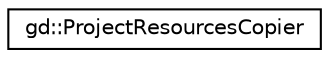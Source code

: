 digraph "Graphical Class Hierarchy"
{
  edge [fontname="Helvetica",fontsize="10",labelfontname="Helvetica",labelfontsize="10"];
  node [fontname="Helvetica",fontsize="10",shape=record];
  rankdir="LR";
  Node1 [label="gd::ProjectResourcesCopier",height=0.2,width=0.4,color="black", fillcolor="white", style="filled",URL="$classgd_1_1_project_resources_copier.html",tooltip="Copy all resources files of a project to a directory. "];
}

